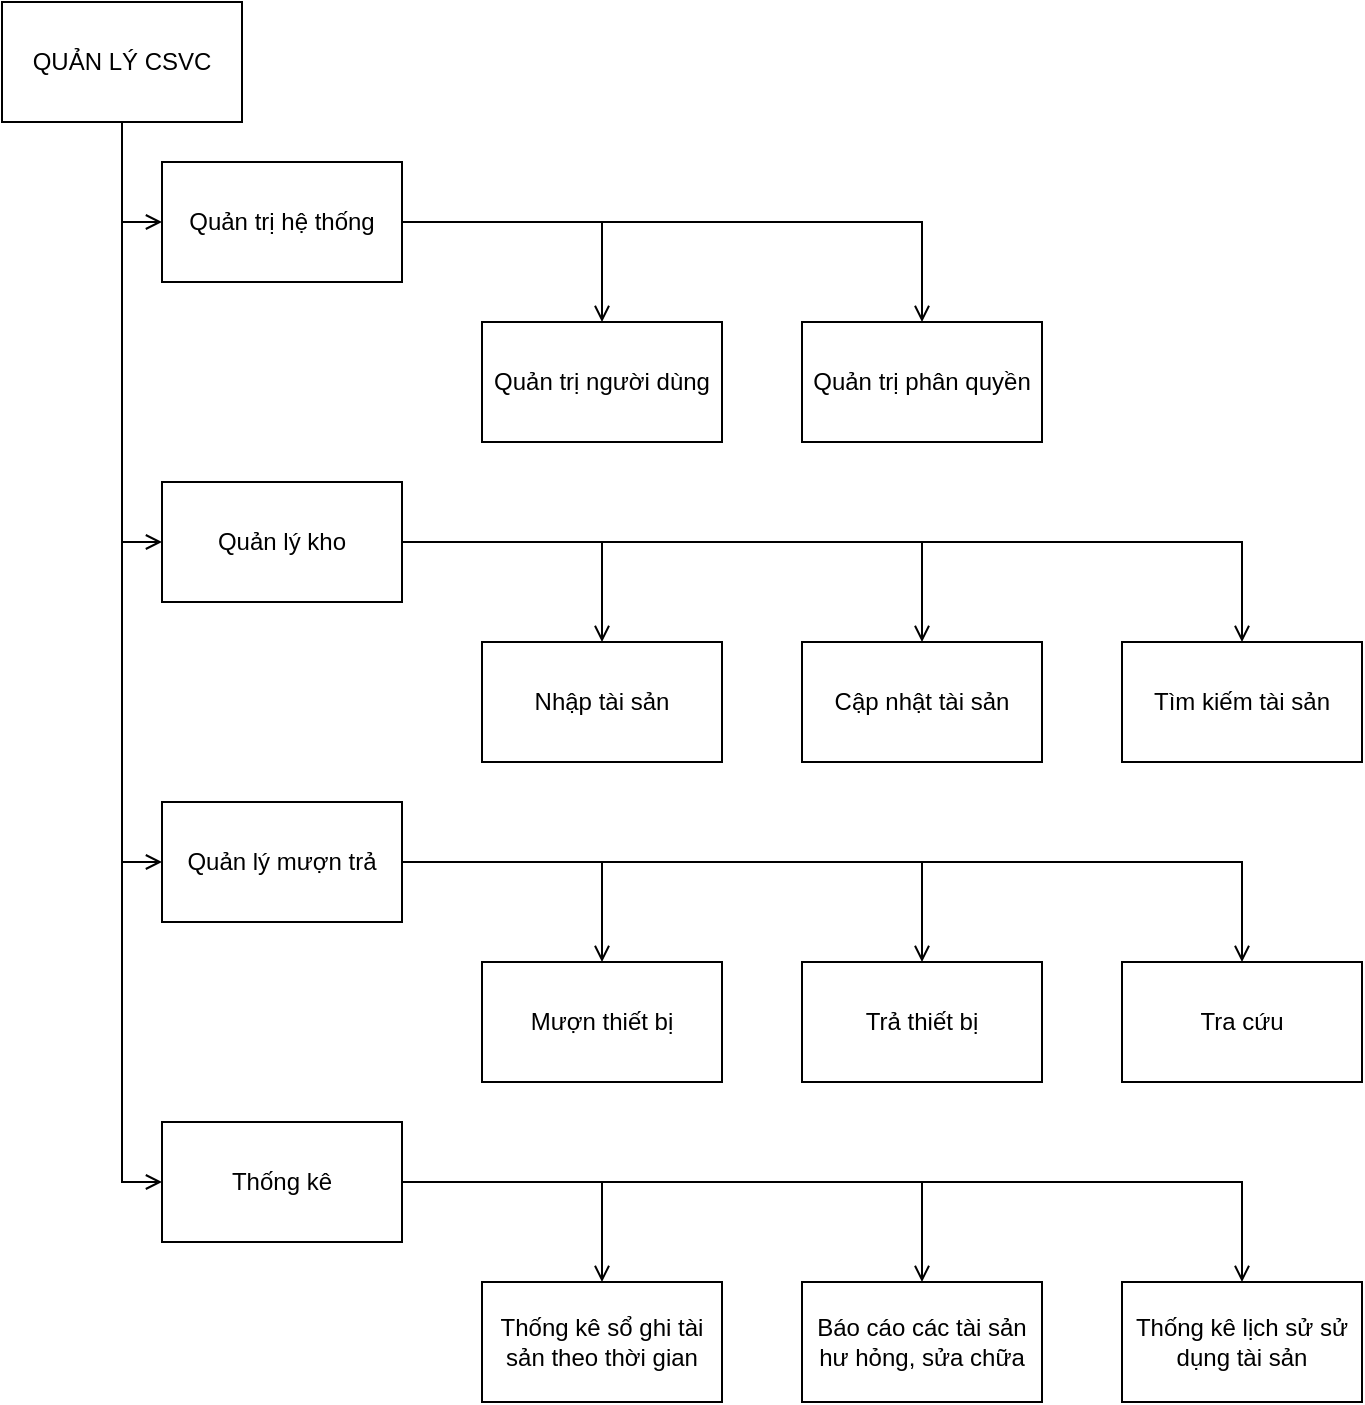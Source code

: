 <mxfile version="14.1.2" type="github">
  <diagram id="1wSriRHE-ukQh-D_EL9k" name="Page-1">
    <mxGraphModel dx="1185" dy="635" grid="1" gridSize="10" guides="1" tooltips="1" connect="1" arrows="1" fold="1" page="1" pageScale="1" pageWidth="827" pageHeight="1169" math="0" shadow="0">
      <root>
        <mxCell id="0" />
        <mxCell id="1" parent="0" />
        <mxCell id="bJtenbf6-cepACmx3CRG-14" style="edgeStyle=orthogonalEdgeStyle;rounded=0;orthogonalLoop=1;jettySize=auto;html=1;entryX=0;entryY=0.5;entryDx=0;entryDy=0;endArrow=open;endFill=0;" edge="1" parent="1" source="bJtenbf6-cepACmx3CRG-1" target="bJtenbf6-cepACmx3CRG-3">
          <mxGeometry relative="1" as="geometry" />
        </mxCell>
        <mxCell id="bJtenbf6-cepACmx3CRG-15" style="edgeStyle=orthogonalEdgeStyle;rounded=0;orthogonalLoop=1;jettySize=auto;html=1;entryX=0;entryY=0.5;entryDx=0;entryDy=0;endArrow=open;endFill=0;" edge="1" parent="1" source="bJtenbf6-cepACmx3CRG-1" target="bJtenbf6-cepACmx3CRG-4">
          <mxGeometry relative="1" as="geometry" />
        </mxCell>
        <mxCell id="bJtenbf6-cepACmx3CRG-16" style="edgeStyle=orthogonalEdgeStyle;rounded=0;orthogonalLoop=1;jettySize=auto;html=1;entryX=0;entryY=0.5;entryDx=0;entryDy=0;endArrow=open;endFill=0;" edge="1" parent="1" source="bJtenbf6-cepACmx3CRG-1" target="bJtenbf6-cepACmx3CRG-5">
          <mxGeometry relative="1" as="geometry" />
        </mxCell>
        <mxCell id="bJtenbf6-cepACmx3CRG-18" style="edgeStyle=orthogonalEdgeStyle;rounded=0;orthogonalLoop=1;jettySize=auto;html=1;entryX=0;entryY=0.5;entryDx=0;entryDy=0;endArrow=open;endFill=0;" edge="1" parent="1" source="bJtenbf6-cepACmx3CRG-1" target="bJtenbf6-cepACmx3CRG-2">
          <mxGeometry relative="1" as="geometry" />
        </mxCell>
        <mxCell id="bJtenbf6-cepACmx3CRG-1" value="QUẢN LÝ CSVC" style="rounded=0;whiteSpace=wrap;html=1;" vertex="1" parent="1">
          <mxGeometry x="40" y="40" width="120" height="60" as="geometry" />
        </mxCell>
        <mxCell id="bJtenbf6-cepACmx3CRG-33" style="edgeStyle=orthogonalEdgeStyle;rounded=0;orthogonalLoop=1;jettySize=auto;html=1;endArrow=open;endFill=0;" edge="1" parent="1" source="bJtenbf6-cepACmx3CRG-4" target="bJtenbf6-cepACmx3CRG-30">
          <mxGeometry relative="1" as="geometry" />
        </mxCell>
        <mxCell id="bJtenbf6-cepACmx3CRG-34" style="edgeStyle=orthogonalEdgeStyle;rounded=0;orthogonalLoop=1;jettySize=auto;html=1;entryX=0.5;entryY=0;entryDx=0;entryDy=0;endArrow=open;endFill=0;" edge="1" parent="1" source="bJtenbf6-cepACmx3CRG-4" target="bJtenbf6-cepACmx3CRG-31">
          <mxGeometry relative="1" as="geometry" />
        </mxCell>
        <mxCell id="bJtenbf6-cepACmx3CRG-35" style="edgeStyle=orthogonalEdgeStyle;rounded=0;orthogonalLoop=1;jettySize=auto;html=1;entryX=0.5;entryY=0;entryDx=0;entryDy=0;endArrow=open;endFill=0;" edge="1" parent="1" source="bJtenbf6-cepACmx3CRG-4" target="bJtenbf6-cepACmx3CRG-32">
          <mxGeometry relative="1" as="geometry" />
        </mxCell>
        <mxCell id="bJtenbf6-cepACmx3CRG-4" value="Quản lý mượn trả" style="rounded=0;whiteSpace=wrap;html=1;" vertex="1" parent="1">
          <mxGeometry x="120" y="440" width="120" height="60" as="geometry" />
        </mxCell>
        <mxCell id="bJtenbf6-cepACmx3CRG-39" style="edgeStyle=orthogonalEdgeStyle;rounded=0;orthogonalLoop=1;jettySize=auto;html=1;endArrow=open;endFill=0;" edge="1" parent="1" source="bJtenbf6-cepACmx3CRG-5" target="bJtenbf6-cepACmx3CRG-36">
          <mxGeometry relative="1" as="geometry" />
        </mxCell>
        <mxCell id="bJtenbf6-cepACmx3CRG-40" style="edgeStyle=orthogonalEdgeStyle;rounded=0;orthogonalLoop=1;jettySize=auto;html=1;entryX=0.5;entryY=0;entryDx=0;entryDy=0;endArrow=open;endFill=0;" edge="1" parent="1" source="bJtenbf6-cepACmx3CRG-5" target="bJtenbf6-cepACmx3CRG-37">
          <mxGeometry relative="1" as="geometry" />
        </mxCell>
        <mxCell id="bJtenbf6-cepACmx3CRG-41" style="edgeStyle=orthogonalEdgeStyle;rounded=0;orthogonalLoop=1;jettySize=auto;html=1;endArrow=open;endFill=0;" edge="1" parent="1" source="bJtenbf6-cepACmx3CRG-5" target="bJtenbf6-cepACmx3CRG-38">
          <mxGeometry relative="1" as="geometry" />
        </mxCell>
        <mxCell id="bJtenbf6-cepACmx3CRG-5" value="Thống kê" style="rounded=0;whiteSpace=wrap;html=1;" vertex="1" parent="1">
          <mxGeometry x="120" y="600" width="120" height="60" as="geometry" />
        </mxCell>
        <mxCell id="bJtenbf6-cepACmx3CRG-20" style="edgeStyle=orthogonalEdgeStyle;rounded=0;orthogonalLoop=1;jettySize=auto;html=1;entryX=0.5;entryY=0;entryDx=0;entryDy=0;endArrow=open;endFill=0;" edge="1" parent="1" source="bJtenbf6-cepACmx3CRG-2" target="bJtenbf6-cepACmx3CRG-19">
          <mxGeometry relative="1" as="geometry" />
        </mxCell>
        <mxCell id="bJtenbf6-cepACmx3CRG-22" style="edgeStyle=orthogonalEdgeStyle;rounded=0;orthogonalLoop=1;jettySize=auto;html=1;entryX=0.5;entryY=0;entryDx=0;entryDy=0;endArrow=open;endFill=0;" edge="1" parent="1" source="bJtenbf6-cepACmx3CRG-2" target="bJtenbf6-cepACmx3CRG-21">
          <mxGeometry relative="1" as="geometry" />
        </mxCell>
        <mxCell id="bJtenbf6-cepACmx3CRG-2" value="Quản trị hệ thống" style="rounded=0;whiteSpace=wrap;html=1;" vertex="1" parent="1">
          <mxGeometry x="120" y="120" width="120" height="60" as="geometry" />
        </mxCell>
        <mxCell id="bJtenbf6-cepACmx3CRG-26" style="edgeStyle=orthogonalEdgeStyle;rounded=0;orthogonalLoop=1;jettySize=auto;html=1;entryX=0.5;entryY=0;entryDx=0;entryDy=0;endArrow=open;endFill=0;" edge="1" parent="1" source="bJtenbf6-cepACmx3CRG-3" target="bJtenbf6-cepACmx3CRG-23">
          <mxGeometry relative="1" as="geometry" />
        </mxCell>
        <mxCell id="bJtenbf6-cepACmx3CRG-28" style="edgeStyle=orthogonalEdgeStyle;rounded=0;orthogonalLoop=1;jettySize=auto;html=1;entryX=0.5;entryY=0;entryDx=0;entryDy=0;endArrow=open;endFill=0;" edge="1" parent="1" source="bJtenbf6-cepACmx3CRG-3" target="bJtenbf6-cepACmx3CRG-24">
          <mxGeometry relative="1" as="geometry" />
        </mxCell>
        <mxCell id="bJtenbf6-cepACmx3CRG-29" style="edgeStyle=orthogonalEdgeStyle;rounded=0;orthogonalLoop=1;jettySize=auto;html=1;entryX=0.5;entryY=0;entryDx=0;entryDy=0;endArrow=open;endFill=0;" edge="1" parent="1" source="bJtenbf6-cepACmx3CRG-3" target="bJtenbf6-cepACmx3CRG-25">
          <mxGeometry relative="1" as="geometry" />
        </mxCell>
        <mxCell id="bJtenbf6-cepACmx3CRG-3" value="Quản lý kho" style="rounded=0;whiteSpace=wrap;html=1;" vertex="1" parent="1">
          <mxGeometry x="120" y="280" width="120" height="60" as="geometry" />
        </mxCell>
        <mxCell id="bJtenbf6-cepACmx3CRG-19" value="Quản trị người dùng" style="rounded=0;whiteSpace=wrap;html=1;" vertex="1" parent="1">
          <mxGeometry x="280" y="200" width="120" height="60" as="geometry" />
        </mxCell>
        <mxCell id="bJtenbf6-cepACmx3CRG-21" value="Quản trị phân quyền" style="rounded=0;whiteSpace=wrap;html=1;" vertex="1" parent="1">
          <mxGeometry x="440" y="200" width="120" height="60" as="geometry" />
        </mxCell>
        <mxCell id="bJtenbf6-cepACmx3CRG-23" value="Nhập tài sản" style="rounded=0;whiteSpace=wrap;html=1;" vertex="1" parent="1">
          <mxGeometry x="280" y="360" width="120" height="60" as="geometry" />
        </mxCell>
        <mxCell id="bJtenbf6-cepACmx3CRG-24" value="Cập nhật tài sản" style="rounded=0;whiteSpace=wrap;html=1;" vertex="1" parent="1">
          <mxGeometry x="440" y="360" width="120" height="60" as="geometry" />
        </mxCell>
        <mxCell id="bJtenbf6-cepACmx3CRG-25" value="Tìm kiếm tài sản" style="rounded=0;whiteSpace=wrap;html=1;" vertex="1" parent="1">
          <mxGeometry x="600" y="360" width="120" height="60" as="geometry" />
        </mxCell>
        <mxCell id="bJtenbf6-cepACmx3CRG-30" value="Mượn thiết bị" style="rounded=0;whiteSpace=wrap;html=1;" vertex="1" parent="1">
          <mxGeometry x="280" y="520" width="120" height="60" as="geometry" />
        </mxCell>
        <mxCell id="bJtenbf6-cepACmx3CRG-31" value="Trả thiết bị" style="rounded=0;whiteSpace=wrap;html=1;" vertex="1" parent="1">
          <mxGeometry x="440" y="520" width="120" height="60" as="geometry" />
        </mxCell>
        <mxCell id="bJtenbf6-cepACmx3CRG-32" value="Tra cứu" style="rounded=0;whiteSpace=wrap;html=1;" vertex="1" parent="1">
          <mxGeometry x="600" y="520" width="120" height="60" as="geometry" />
        </mxCell>
        <mxCell id="bJtenbf6-cepACmx3CRG-36" value="Thống kê sổ ghi tài sản theo thời gian" style="rounded=0;whiteSpace=wrap;html=1;" vertex="1" parent="1">
          <mxGeometry x="280" y="680" width="120" height="60" as="geometry" />
        </mxCell>
        <mxCell id="bJtenbf6-cepACmx3CRG-37" value="Báo cáo các tài sản hư hỏng, sửa chữa" style="rounded=0;whiteSpace=wrap;html=1;" vertex="1" parent="1">
          <mxGeometry x="440" y="680" width="120" height="60" as="geometry" />
        </mxCell>
        <mxCell id="bJtenbf6-cepACmx3CRG-38" value="Thống kê lịch sử sử dụng tài sản" style="rounded=0;whiteSpace=wrap;html=1;" vertex="1" parent="1">
          <mxGeometry x="600" y="680" width="120" height="60" as="geometry" />
        </mxCell>
      </root>
    </mxGraphModel>
  </diagram>
</mxfile>
